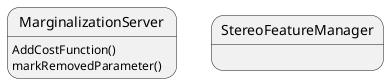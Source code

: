 @startuml

MarginalizationServer: AddCostFunction()
MarginalizationServer: markRemovedParameter()

StereoFeatureManager:



@enduml